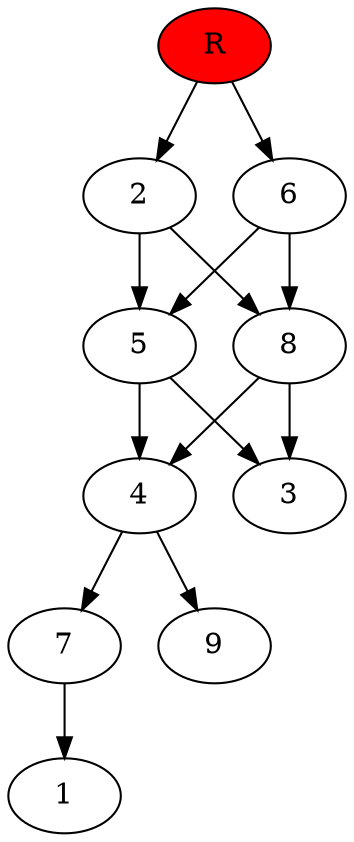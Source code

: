 digraph prb12251 {
	1
	2
	3
	4
	5
	6
	7
	8
	R [fillcolor="#ff0000" style=filled]
	2 -> 5
	2 -> 8
	4 -> 7
	4 -> 9
	5 -> 3
	5 -> 4
	6 -> 5
	6 -> 8
	7 -> 1
	8 -> 3
	8 -> 4
	R -> 2
	R -> 6
}
